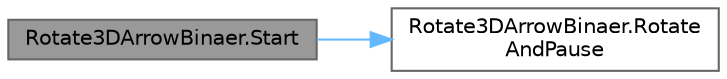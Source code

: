 digraph "Rotate3DArrowBinaer.Start"
{
 // LATEX_PDF_SIZE
  bgcolor="transparent";
  edge [fontname=Helvetica,fontsize=10,labelfontname=Helvetica,labelfontsize=10];
  node [fontname=Helvetica,fontsize=10,shape=box,height=0.2,width=0.4];
  rankdir="LR";
  Node1 [id="Node000001",label="Rotate3DArrowBinaer.Start",height=0.2,width=0.4,color="gray40", fillcolor="grey60", style="filled", fontcolor="black",tooltip="This method initialises the arrow's position and rotation."];
  Node1 -> Node2 [id="edge1_Node000001_Node000002",color="steelblue1",style="solid",tooltip=" "];
  Node2 [id="Node000002",label="Rotate3DArrowBinaer.Rotate\lAndPause",height=0.2,width=0.4,color="grey40", fillcolor="white", style="filled",URL="$class_rotate3_d_arrow_binaer.html#a40ea13b3abad86ae638713cf79ba4f0b",tooltip="This method rotates the arrow in 90 degree increments in the direction specified by flipDirection (fa..."];
}
